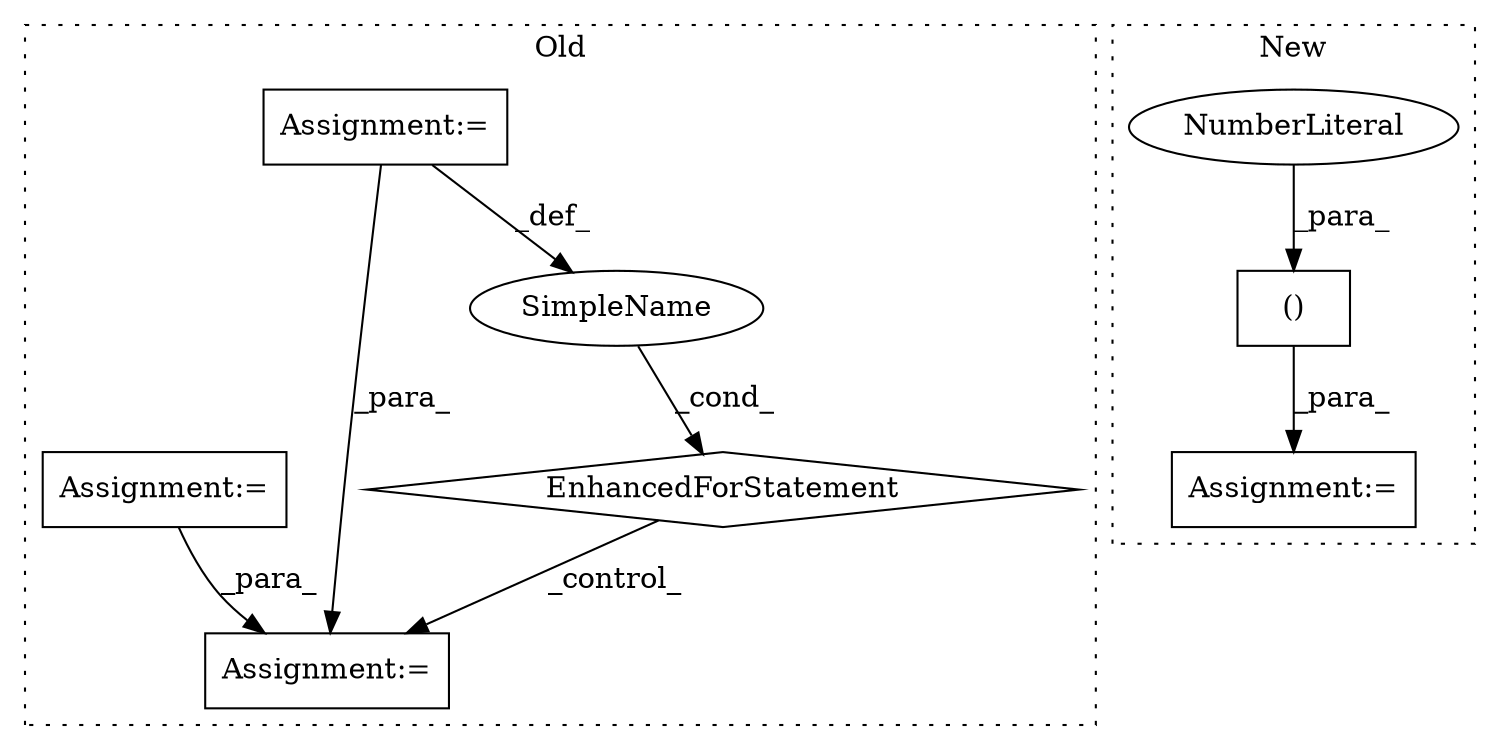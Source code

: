 digraph G {
subgraph cluster0 {
1 [label="EnhancedForStatement" a="70" s="4100,4196" l="57,2" shape="diamond"];
3 [label="Assignment:=" a="7" s="4048" l="1" shape="box"];
4 [label="Assignment:=" a="7" s="4218" l="2" shape="box"];
5 [label="SimpleName" a="42" s="4161" l="1" shape="ellipse"];
6 [label="Assignment:=" a="7" s="3965" l="1" shape="box"];
label = "Old";
style="dotted";
}
subgraph cluster1 {
2 [label="()" a="106" s="4048" l="30" shape="box"];
7 [label="NumberLiteral" a="34" s="4077" l="1" shape="ellipse"];
8 [label="Assignment:=" a="7" s="4034" l="1" shape="box"];
label = "New";
style="dotted";
}
1 -> 4 [label="_control_"];
2 -> 8 [label="_para_"];
3 -> 5 [label="_def_"];
3 -> 4 [label="_para_"];
5 -> 1 [label="_cond_"];
6 -> 4 [label="_para_"];
7 -> 2 [label="_para_"];
}
